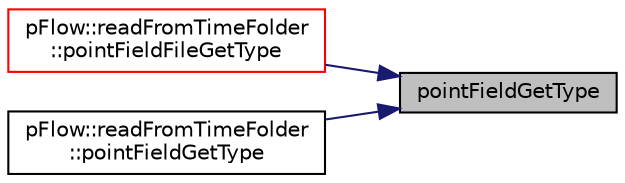 digraph "pointFieldGetType"
{
 // LATEX_PDF_SIZE
  edge [fontname="Helvetica",fontsize="10",labelfontname="Helvetica",labelfontsize="10"];
  node [fontname="Helvetica",fontsize="10",shape=record];
  rankdir="RL";
  Node1 [label="pointFieldGetType",height=0.2,width=0.4,color="black", fillcolor="grey75", style="filled", fontcolor="black",tooltip=" "];
  Node1 -> Node2 [dir="back",color="midnightblue",fontsize="10",style="solid",fontname="Helvetica"];
  Node2 [label="pFlow::readFromTimeFolder\l::pointFieldFileGetType",height=0.2,width=0.4,color="red", fillcolor="white", style="filled",URL="$classpFlow_1_1readFromTimeFolder.html#a50e3537f01d8016d4c833e90747afd36",tooltip=" "];
  Node1 -> Node4 [dir="back",color="midnightblue",fontsize="10",style="solid",fontname="Helvetica"];
  Node4 [label="pFlow::readFromTimeFolder\l::pointFieldGetType",height=0.2,width=0.4,color="black", fillcolor="white", style="filled",URL="$classpFlow_1_1readFromTimeFolder.html#a07a119becefbc251f24bc309c6e85e70",tooltip=" "];
}
